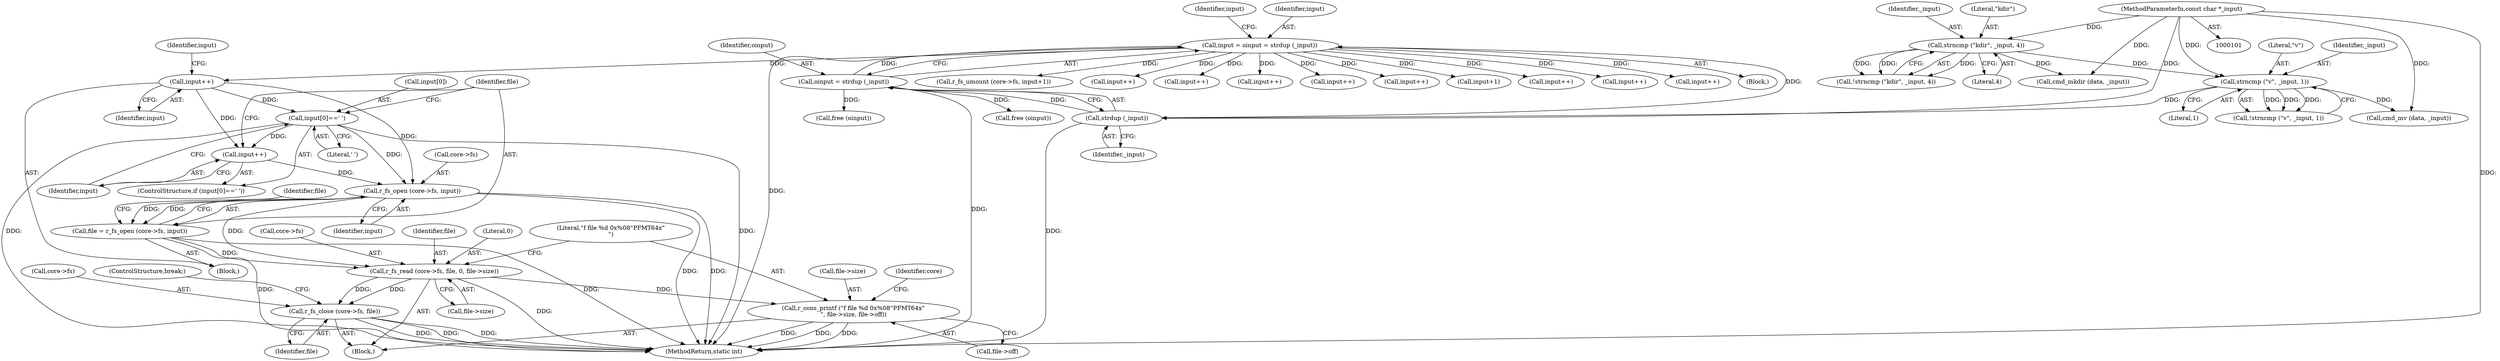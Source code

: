 digraph "0_radare2_65000a7fd9eea62359e6d6714f17b94a99a82edd@API" {
"1000427" [label="(Call,r_fs_read (core->fs, file, 0, file->size))"];
"1000419" [label="(Call,r_fs_open (core->fs, input))"];
"1000410" [label="(Call,input[0]==' ')"];
"1000407" [label="(Call,input++)"];
"1000147" [label="(Call,input = oinput = strdup (_input))"];
"1000149" [label="(Call,oinput = strdup (_input))"];
"1000151" [label="(Call,strdup (_input))"];
"1000138" [label="(Call,strncmp (\"v\", _input, 1))"];
"1000127" [label="(Call,strncmp (\"kdir\", _input, 4))"];
"1000103" [label="(MethodParameterIn,const char *_input)"];
"1000415" [label="(Call,input++)"];
"1000417" [label="(Call,file = r_fs_open (core->fs, input))"];
"1000436" [label="(Call,r_cons_printf (\"f file %d 0x%08\"PFMT64x\"\n\", file->size, file->off))"];
"1000444" [label="(Call,r_fs_close (core->fs, file))"];
"1000433" [label="(Call,file->size)"];
"1000249" [label="(Call,r_fs_umount (core->fs, input+1))"];
"1000130" [label="(Literal,4)"];
"1000129" [label="(Identifier,_input)"];
"1000418" [label="(Identifier,file)"];
"1000437" [label="(Literal,\"f file %d 0x%08\"PFMT64x\"\n\")"];
"1000580" [label="(Call,input++)"];
"1000539" [label="(Call,input++)"];
"1000138" [label="(Call,strncmp (\"v\", _input, 1))"];
"1000454" [label="(Call,input++)"];
"1000410" [label="(Call,input[0]==' ')"];
"1000672" [label="(MethodReturn,static int)"];
"1000151" [label="(Call,strdup (_input))"];
"1000303" [label="(Call,input++)"];
"1000340" [label="(Call,input++)"];
"1000425" [label="(Identifier,file)"];
"1000144" [label="(Call,cmd_mv (data, _input))"];
"1000127" [label="(Call,strncmp (\"kdir\", _input, 4))"];
"1000426" [label="(Block,)"];
"1000253" [label="(Call,input+1)"];
"1000133" [label="(Call,cmd_mkdir (data, _input))"];
"1000141" [label="(Literal,1)"];
"1000431" [label="(Identifier,file)"];
"1000668" [label="(Call,free (oinput))"];
"1000407" [label="(Call,input++)"];
"1000528" [label="(Call,input++)"];
"1000639" [label="(Call,input++)"];
"1000432" [label="(Literal,0)"];
"1000411" [label="(Call,input[0])"];
"1000428" [label="(Call,core->fs)"];
"1000427" [label="(Call,r_fs_read (core->fs, file, 0, file->size))"];
"1000408" [label="(Identifier,input)"];
"1000147" [label="(Call,input = oinput = strdup (_input))"];
"1000156" [label="(Block,)"];
"1000137" [label="(Call,!strncmp (\"v\", _input, 1))"];
"1000419" [label="(Call,r_fs_open (core->fs, input))"];
"1000150" [label="(Identifier,oinput)"];
"1000152" [label="(Identifier,_input)"];
"1000635" [label="(Call,free (oinput))"];
"1000441" [label="(Call,file->off)"];
"1000446" [label="(Identifier,core)"];
"1000128" [label="(Literal,\"kdir\")"];
"1000149" [label="(Call,oinput = strdup (_input))"];
"1000158" [label="(Call,input++)"];
"1000415" [label="(Call,input++)"];
"1000448" [label="(Identifier,file)"];
"1000445" [label="(Call,core->fs)"];
"1000414" [label="(Literal,' ')"];
"1000444" [label="(Call,r_fs_close (core->fs, file))"];
"1000423" [label="(Identifier,input)"];
"1000148" [label="(Identifier,input)"];
"1000155" [label="(Identifier,input)"];
"1000139" [label="(Literal,\"v\")"];
"1000103" [label="(MethodParameterIn,const char *_input)"];
"1000436" [label="(Call,r_cons_printf (\"f file %d 0x%08\"PFMT64x\"\n\", file->size, file->off))"];
"1000416" [label="(Identifier,input)"];
"1000412" [label="(Identifier,input)"];
"1000409" [label="(ControlStructure,if (input[0]==' '))"];
"1000104" [label="(Block,)"];
"1000126" [label="(Call,!strncmp (\"kdir\", _input, 4))"];
"1000438" [label="(Call,file->size)"];
"1000140" [label="(Identifier,_input)"];
"1000420" [label="(Call,core->fs)"];
"1000452" [label="(ControlStructure,break;)"];
"1000417" [label="(Call,file = r_fs_open (core->fs, input))"];
"1000427" -> "1000426"  [label="AST: "];
"1000427" -> "1000433"  [label="CFG: "];
"1000428" -> "1000427"  [label="AST: "];
"1000431" -> "1000427"  [label="AST: "];
"1000432" -> "1000427"  [label="AST: "];
"1000433" -> "1000427"  [label="AST: "];
"1000437" -> "1000427"  [label="CFG: "];
"1000427" -> "1000672"  [label="DDG: "];
"1000419" -> "1000427"  [label="DDG: "];
"1000417" -> "1000427"  [label="DDG: "];
"1000427" -> "1000436"  [label="DDG: "];
"1000427" -> "1000444"  [label="DDG: "];
"1000427" -> "1000444"  [label="DDG: "];
"1000419" -> "1000417"  [label="AST: "];
"1000419" -> "1000423"  [label="CFG: "];
"1000420" -> "1000419"  [label="AST: "];
"1000423" -> "1000419"  [label="AST: "];
"1000417" -> "1000419"  [label="CFG: "];
"1000419" -> "1000672"  [label="DDG: "];
"1000419" -> "1000672"  [label="DDG: "];
"1000419" -> "1000417"  [label="DDG: "];
"1000419" -> "1000417"  [label="DDG: "];
"1000410" -> "1000419"  [label="DDG: "];
"1000407" -> "1000419"  [label="DDG: "];
"1000415" -> "1000419"  [label="DDG: "];
"1000410" -> "1000409"  [label="AST: "];
"1000410" -> "1000414"  [label="CFG: "];
"1000411" -> "1000410"  [label="AST: "];
"1000414" -> "1000410"  [label="AST: "];
"1000416" -> "1000410"  [label="CFG: "];
"1000418" -> "1000410"  [label="CFG: "];
"1000410" -> "1000672"  [label="DDG: "];
"1000410" -> "1000672"  [label="DDG: "];
"1000407" -> "1000410"  [label="DDG: "];
"1000410" -> "1000415"  [label="DDG: "];
"1000407" -> "1000156"  [label="AST: "];
"1000407" -> "1000408"  [label="CFG: "];
"1000408" -> "1000407"  [label="AST: "];
"1000412" -> "1000407"  [label="CFG: "];
"1000147" -> "1000407"  [label="DDG: "];
"1000407" -> "1000415"  [label="DDG: "];
"1000147" -> "1000104"  [label="AST: "];
"1000147" -> "1000149"  [label="CFG: "];
"1000148" -> "1000147"  [label="AST: "];
"1000149" -> "1000147"  [label="AST: "];
"1000155" -> "1000147"  [label="CFG: "];
"1000147" -> "1000672"  [label="DDG: "];
"1000149" -> "1000147"  [label="DDG: "];
"1000151" -> "1000147"  [label="DDG: "];
"1000147" -> "1000158"  [label="DDG: "];
"1000147" -> "1000249"  [label="DDG: "];
"1000147" -> "1000253"  [label="DDG: "];
"1000147" -> "1000303"  [label="DDG: "];
"1000147" -> "1000340"  [label="DDG: "];
"1000147" -> "1000454"  [label="DDG: "];
"1000147" -> "1000528"  [label="DDG: "];
"1000147" -> "1000539"  [label="DDG: "];
"1000147" -> "1000580"  [label="DDG: "];
"1000147" -> "1000639"  [label="DDG: "];
"1000149" -> "1000151"  [label="CFG: "];
"1000150" -> "1000149"  [label="AST: "];
"1000151" -> "1000149"  [label="AST: "];
"1000149" -> "1000672"  [label="DDG: "];
"1000151" -> "1000149"  [label="DDG: "];
"1000149" -> "1000635"  [label="DDG: "];
"1000149" -> "1000668"  [label="DDG: "];
"1000151" -> "1000152"  [label="CFG: "];
"1000152" -> "1000151"  [label="AST: "];
"1000151" -> "1000672"  [label="DDG: "];
"1000138" -> "1000151"  [label="DDG: "];
"1000103" -> "1000151"  [label="DDG: "];
"1000138" -> "1000137"  [label="AST: "];
"1000138" -> "1000141"  [label="CFG: "];
"1000139" -> "1000138"  [label="AST: "];
"1000140" -> "1000138"  [label="AST: "];
"1000141" -> "1000138"  [label="AST: "];
"1000137" -> "1000138"  [label="CFG: "];
"1000138" -> "1000137"  [label="DDG: "];
"1000138" -> "1000137"  [label="DDG: "];
"1000138" -> "1000137"  [label="DDG: "];
"1000127" -> "1000138"  [label="DDG: "];
"1000103" -> "1000138"  [label="DDG: "];
"1000138" -> "1000144"  [label="DDG: "];
"1000127" -> "1000126"  [label="AST: "];
"1000127" -> "1000130"  [label="CFG: "];
"1000128" -> "1000127"  [label="AST: "];
"1000129" -> "1000127"  [label="AST: "];
"1000130" -> "1000127"  [label="AST: "];
"1000126" -> "1000127"  [label="CFG: "];
"1000127" -> "1000126"  [label="DDG: "];
"1000127" -> "1000126"  [label="DDG: "];
"1000127" -> "1000126"  [label="DDG: "];
"1000103" -> "1000127"  [label="DDG: "];
"1000127" -> "1000133"  [label="DDG: "];
"1000103" -> "1000101"  [label="AST: "];
"1000103" -> "1000672"  [label="DDG: "];
"1000103" -> "1000133"  [label="DDG: "];
"1000103" -> "1000144"  [label="DDG: "];
"1000415" -> "1000409"  [label="AST: "];
"1000415" -> "1000416"  [label="CFG: "];
"1000416" -> "1000415"  [label="AST: "];
"1000418" -> "1000415"  [label="CFG: "];
"1000417" -> "1000156"  [label="AST: "];
"1000418" -> "1000417"  [label="AST: "];
"1000425" -> "1000417"  [label="CFG: "];
"1000417" -> "1000672"  [label="DDG: "];
"1000417" -> "1000672"  [label="DDG: "];
"1000436" -> "1000426"  [label="AST: "];
"1000436" -> "1000441"  [label="CFG: "];
"1000437" -> "1000436"  [label="AST: "];
"1000438" -> "1000436"  [label="AST: "];
"1000441" -> "1000436"  [label="AST: "];
"1000446" -> "1000436"  [label="CFG: "];
"1000436" -> "1000672"  [label="DDG: "];
"1000436" -> "1000672"  [label="DDG: "];
"1000436" -> "1000672"  [label="DDG: "];
"1000444" -> "1000426"  [label="AST: "];
"1000444" -> "1000448"  [label="CFG: "];
"1000445" -> "1000444"  [label="AST: "];
"1000448" -> "1000444"  [label="AST: "];
"1000452" -> "1000444"  [label="CFG: "];
"1000444" -> "1000672"  [label="DDG: "];
"1000444" -> "1000672"  [label="DDG: "];
"1000444" -> "1000672"  [label="DDG: "];
}
